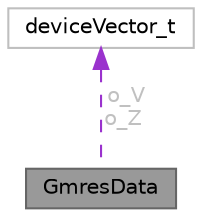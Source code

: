 digraph "GmresData"
{
 // LATEX_PDF_SIZE
  bgcolor="transparent";
  edge [fontname=Helvetica,fontsize=10,labelfontname=Helvetica,labelfontsize=10];
  node [fontname=Helvetica,fontsize=10,shape=box,height=0.2,width=0.4];
  Node1 [id="Node000001",label="GmresData",height=0.2,width=0.4,color="gray40", fillcolor="grey60", style="filled", fontcolor="black",tooltip=" "];
  Node2 -> Node1 [id="edge1_Node000001_Node000002",dir="back",color="darkorchid3",style="dashed",tooltip=" ",label=" o_V\no_Z",fontcolor="grey" ];
  Node2 [id="Node000002",label="deviceVector_t",height=0.2,width=0.4,color="grey75", fillcolor="white", style="filled",URL="$classdeviceVector__t.html",tooltip=" "];
}
